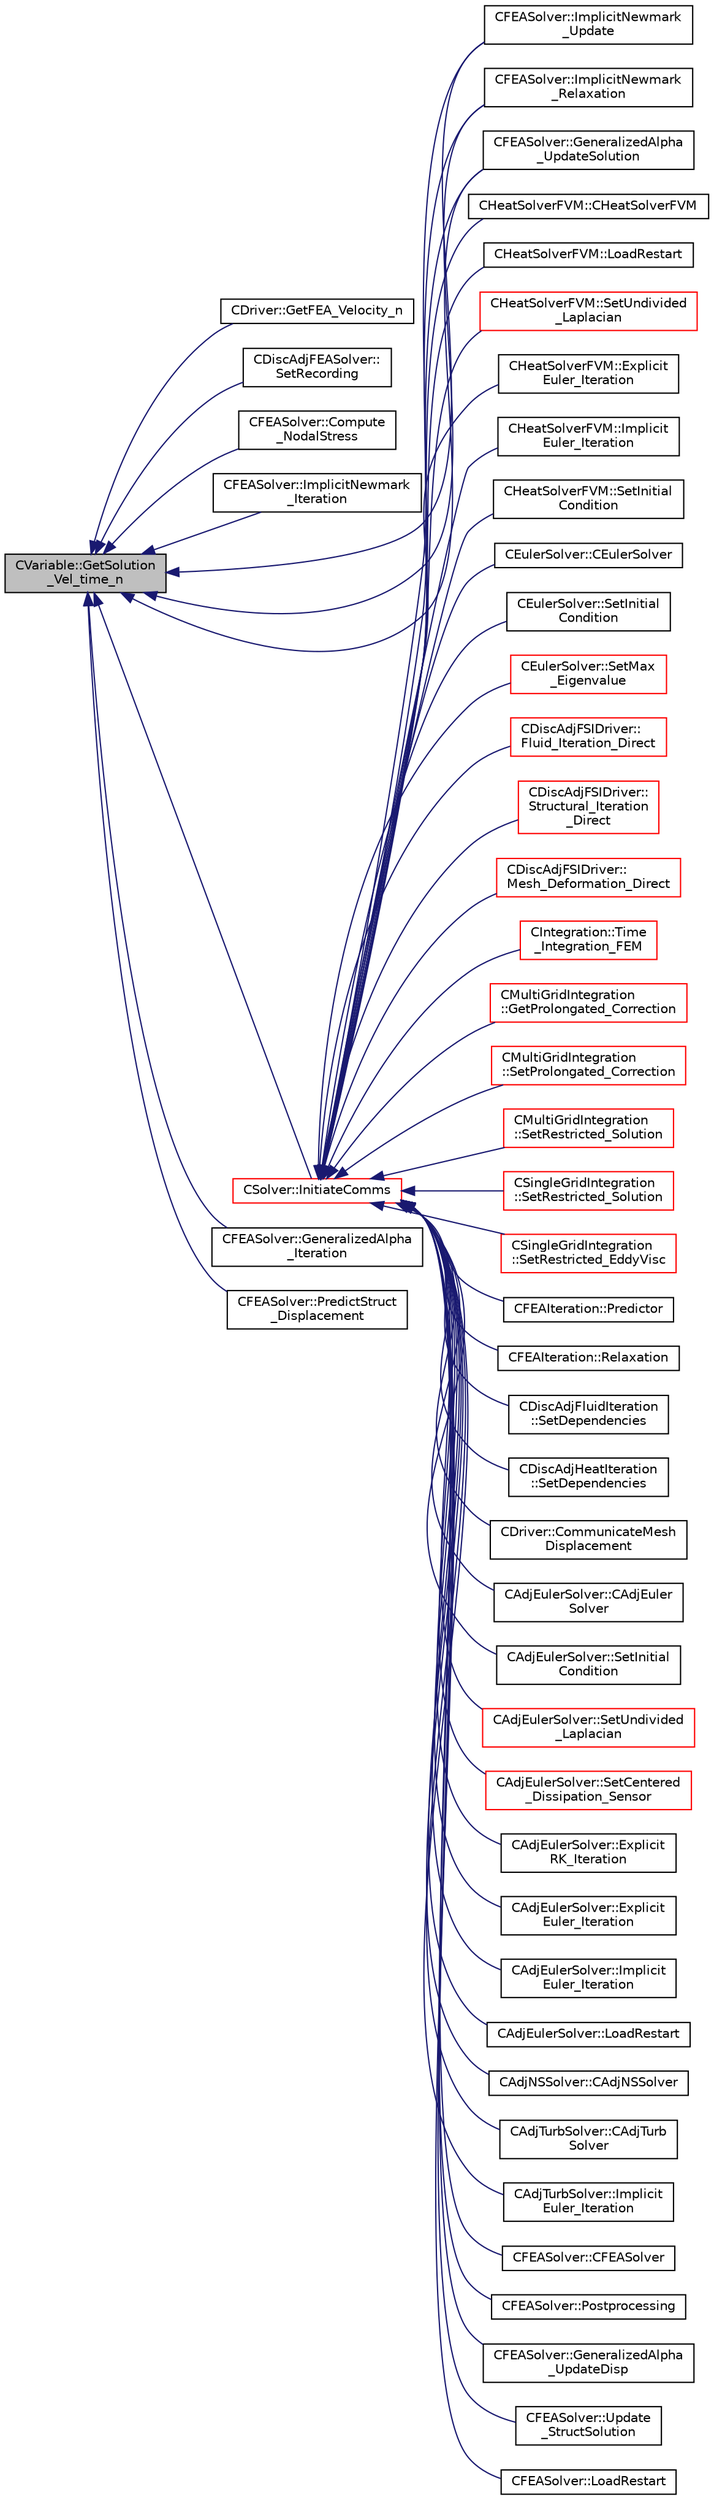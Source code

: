 digraph "CVariable::GetSolution_Vel_time_n"
{
  edge [fontname="Helvetica",fontsize="10",labelfontname="Helvetica",labelfontsize="10"];
  node [fontname="Helvetica",fontsize="10",shape=record];
  rankdir="LR";
  Node3564 [label="CVariable::GetSolution\l_Vel_time_n",height=0.2,width=0.4,color="black", fillcolor="grey75", style="filled", fontcolor="black"];
  Node3564 -> Node3565 [dir="back",color="midnightblue",fontsize="10",style="solid",fontname="Helvetica"];
  Node3565 [label="CDriver::GetFEA_Velocity_n",height=0.2,width=0.4,color="black", fillcolor="white", style="filled",URL="$class_c_driver.html#a0070e81e6cfa364e263d6564840f2765",tooltip="Return the velocities from the FEA Solver. "];
  Node3564 -> Node3566 [dir="back",color="midnightblue",fontsize="10",style="solid",fontname="Helvetica"];
  Node3566 [label="CDiscAdjFEASolver::\lSetRecording",height=0.2,width=0.4,color="black", fillcolor="white", style="filled",URL="$class_c_disc_adj_f_e_a_solver.html#a3aa3cdeeabde58197282da02e36247b5",tooltip="Prepare the solver for a new recording. "];
  Node3564 -> Node3567 [dir="back",color="midnightblue",fontsize="10",style="solid",fontname="Helvetica"];
  Node3567 [label="CFEASolver::Compute\l_NodalStress",height=0.2,width=0.4,color="black", fillcolor="white", style="filled",URL="$class_c_f_e_a_solver.html#a62ca6eda046cfa13437ce136aa27dfee",tooltip="Compute the stress at the nodes for output purposes. "];
  Node3564 -> Node3568 [dir="back",color="midnightblue",fontsize="10",style="solid",fontname="Helvetica"];
  Node3568 [label="CFEASolver::ImplicitNewmark\l_Iteration",height=0.2,width=0.4,color="black", fillcolor="white", style="filled",URL="$class_c_f_e_a_solver.html#aa83ba08ae1eb93bd08512fd4b212d7bc",tooltip="Iterate using an implicit Newmark solver. "];
  Node3564 -> Node3569 [dir="back",color="midnightblue",fontsize="10",style="solid",fontname="Helvetica"];
  Node3569 [label="CFEASolver::ImplicitNewmark\l_Update",height=0.2,width=0.4,color="black", fillcolor="white", style="filled",URL="$class_c_f_e_a_solver.html#ae2afb9595361d9ead55f76ae5d89df02",tooltip="Update the solution using an implicit Newmark solver. "];
  Node3564 -> Node3570 [dir="back",color="midnightblue",fontsize="10",style="solid",fontname="Helvetica"];
  Node3570 [label="CFEASolver::ImplicitNewmark\l_Relaxation",height=0.2,width=0.4,color="black", fillcolor="white", style="filled",URL="$class_c_f_e_a_solver.html#afc818eebdc8cd168090a1abd5764425f",tooltip="A virtual member. "];
  Node3564 -> Node3571 [dir="back",color="midnightblue",fontsize="10",style="solid",fontname="Helvetica"];
  Node3571 [label="CFEASolver::GeneralizedAlpha\l_Iteration",height=0.2,width=0.4,color="black", fillcolor="white", style="filled",URL="$class_c_f_e_a_solver.html#a78a7858bc1a78f4aa8c8ed748f270966",tooltip="Iterate using an implicit Generalized Alpha solver. "];
  Node3564 -> Node3572 [dir="back",color="midnightblue",fontsize="10",style="solid",fontname="Helvetica"];
  Node3572 [label="CFEASolver::GeneralizedAlpha\l_UpdateSolution",height=0.2,width=0.4,color="black", fillcolor="white", style="filled",URL="$class_c_f_e_a_solver.html#ae2bac89cd2c2b5c052f21b1815ce0348",tooltip="Update the solution using an implicit Generalized Alpha solver. "];
  Node3564 -> Node3573 [dir="back",color="midnightblue",fontsize="10",style="solid",fontname="Helvetica"];
  Node3573 [label="CFEASolver::PredictStruct\l_Displacement",height=0.2,width=0.4,color="black", fillcolor="white", style="filled",URL="$class_c_f_e_a_solver.html#ab8b79fc37aa3049aff044a2258a6731a",tooltip="Predictor for structural displacements based on previous iterations. "];
  Node3564 -> Node3574 [dir="back",color="midnightblue",fontsize="10",style="solid",fontname="Helvetica"];
  Node3574 [label="CSolver::InitiateComms",height=0.2,width=0.4,color="red", fillcolor="white", style="filled",URL="$class_c_solver.html#a68ef94bc50683bd1f1d750b4a8cb7351",tooltip="Routine to load a solver quantity into the data structures for MPI point-to-point communication and t..."];
  Node3574 -> Node3575 [dir="back",color="midnightblue",fontsize="10",style="solid",fontname="Helvetica"];
  Node3575 [label="CDiscAdjFSIDriver::\lFluid_Iteration_Direct",height=0.2,width=0.4,color="red", fillcolor="white", style="filled",URL="$class_c_disc_adj_f_s_i_driver.html#aade7f9d8b7f7f1ddccfdc62d3b1fdaa8",tooltip="Run a direct flow iteration. "];
  Node3574 -> Node3580 [dir="back",color="midnightblue",fontsize="10",style="solid",fontname="Helvetica"];
  Node3580 [label="CDiscAdjFSIDriver::\lStructural_Iteration\l_Direct",height=0.2,width=0.4,color="red", fillcolor="white", style="filled",URL="$class_c_disc_adj_f_s_i_driver.html#aef8192d6dd5451f1e496e9847c2c5c65",tooltip="Run a direct structural iteration. "];
  Node3574 -> Node3581 [dir="back",color="midnightblue",fontsize="10",style="solid",fontname="Helvetica"];
  Node3581 [label="CDiscAdjFSIDriver::\lMesh_Deformation_Direct",height=0.2,width=0.4,color="red", fillcolor="white", style="filled",URL="$class_c_disc_adj_f_s_i_driver.html#ad683500d6b3773af342165b1b18f5c59",tooltip="Run a direct mesh deformation. "];
  Node3574 -> Node3582 [dir="back",color="midnightblue",fontsize="10",style="solid",fontname="Helvetica"];
  Node3582 [label="CIntegration::Time\l_Integration_FEM",height=0.2,width=0.4,color="red", fillcolor="white", style="filled",URL="$class_c_integration.html#a4ac7acdec8fdf941a4efc90b3f82a68c",tooltip="Do the time integration (explicit or implicit) of the numerical system on a FEM framework. "];
  Node3574 -> Node3584 [dir="back",color="midnightblue",fontsize="10",style="solid",fontname="Helvetica"];
  Node3584 [label="CMultiGridIntegration\l::GetProlongated_Correction",height=0.2,width=0.4,color="red", fillcolor="white", style="filled",URL="$class_c_multi_grid_integration.html#a29bf9a6e27f43e6b71704d05105a648d",tooltip="Compute the fine grid correction from the coarse solution. "];
  Node3574 -> Node3587 [dir="back",color="midnightblue",fontsize="10",style="solid",fontname="Helvetica"];
  Node3587 [label="CMultiGridIntegration\l::SetProlongated_Correction",height=0.2,width=0.4,color="red", fillcolor="white", style="filled",URL="$class_c_multi_grid_integration.html#a5d0d450972f5c004596b3f0abdae3015",tooltip="Set the value of the corrected fine grid solution. "];
  Node3574 -> Node3588 [dir="back",color="midnightblue",fontsize="10",style="solid",fontname="Helvetica"];
  Node3588 [label="CMultiGridIntegration\l::SetRestricted_Solution",height=0.2,width=0.4,color="red", fillcolor="white", style="filled",URL="$class_c_multi_grid_integration.html#a57c0f097c58c1d36ef8156b91350fd60",tooltip="Restrict solution from fine grid to a coarse grid. "];
  Node3574 -> Node3589 [dir="back",color="midnightblue",fontsize="10",style="solid",fontname="Helvetica"];
  Node3589 [label="CSingleGridIntegration\l::SetRestricted_Solution",height=0.2,width=0.4,color="red", fillcolor="white", style="filled",URL="$class_c_single_grid_integration.html#a035bbc4f261b680a4a651aa0af69437b",tooltip="Restrict solution from fine grid to a coarse grid. "];
  Node3574 -> Node3591 [dir="back",color="midnightblue",fontsize="10",style="solid",fontname="Helvetica"];
  Node3591 [label="CSingleGridIntegration\l::SetRestricted_EddyVisc",height=0.2,width=0.4,color="red", fillcolor="white", style="filled",URL="$class_c_single_grid_integration.html#ae875067fdaf103c36391ea21343e1731",tooltip="Restrict solution from fine grid to a coarse grid. "];
  Node3574 -> Node3592 [dir="back",color="midnightblue",fontsize="10",style="solid",fontname="Helvetica"];
  Node3592 [label="CFEAIteration::Predictor",height=0.2,width=0.4,color="black", fillcolor="white", style="filled",URL="$class_c_f_e_a_iteration.html#a00a378c1b0d9b95b250e208bcf1f420e",tooltip="Predictor. "];
  Node3574 -> Node3593 [dir="back",color="midnightblue",fontsize="10",style="solid",fontname="Helvetica"];
  Node3593 [label="CFEAIteration::Relaxation",height=0.2,width=0.4,color="black", fillcolor="white", style="filled",URL="$class_c_f_e_a_iteration.html#a840bd377c7050c57cb5f81799669b59f",tooltip="Relaxation. "];
  Node3574 -> Node3594 [dir="back",color="midnightblue",fontsize="10",style="solid",fontname="Helvetica"];
  Node3594 [label="CDiscAdjFluidIteration\l::SetDependencies",height=0.2,width=0.4,color="black", fillcolor="white", style="filled",URL="$class_c_disc_adj_fluid_iteration.html#aad302b77466b001d380ca8766ba8d85c",tooltip="Compute necessary variables that depend on the conservative variables or the mesh node positions (e..."];
  Node3574 -> Node3595 [dir="back",color="midnightblue",fontsize="10",style="solid",fontname="Helvetica"];
  Node3595 [label="CDiscAdjHeatIteration\l::SetDependencies",height=0.2,width=0.4,color="black", fillcolor="white", style="filled",URL="$class_c_disc_adj_heat_iteration.html#a8098b35364d0a2a7b1fa31850714e359",tooltip="Compute necessary variables that depend on the conservative variables or the mesh node positions (e..."];
  Node3574 -> Node3596 [dir="back",color="midnightblue",fontsize="10",style="solid",fontname="Helvetica"];
  Node3596 [label="CDriver::CommunicateMesh\lDisplacement",height=0.2,width=0.4,color="black", fillcolor="white", style="filled",URL="$class_c_driver.html#ab7774dbeec50826a830714585aa45740",tooltip="Communicate the boundary mesh displacements in a python call. "];
  Node3574 -> Node3597 [dir="back",color="midnightblue",fontsize="10",style="solid",fontname="Helvetica"];
  Node3597 [label="CAdjEulerSolver::CAdjEuler\lSolver",height=0.2,width=0.4,color="black", fillcolor="white", style="filled",URL="$class_c_adj_euler_solver.html#a0a739888df9436d4707665d152a7af1a"];
  Node3574 -> Node3598 [dir="back",color="midnightblue",fontsize="10",style="solid",fontname="Helvetica"];
  Node3598 [label="CAdjEulerSolver::SetInitial\lCondition",height=0.2,width=0.4,color="black", fillcolor="white", style="filled",URL="$class_c_adj_euler_solver.html#a9b83036ab8c37a1b24350704dcfeaeb3",tooltip="Set the initial condition for the Euler Equations. "];
  Node3574 -> Node3599 [dir="back",color="midnightblue",fontsize="10",style="solid",fontname="Helvetica"];
  Node3599 [label="CAdjEulerSolver::SetUndivided\l_Laplacian",height=0.2,width=0.4,color="red", fillcolor="white", style="filled",URL="$class_c_adj_euler_solver.html#a1872318f659d74b4e12d669095ee57b5",tooltip="Compute the undivided laplacian for the adjoint solution. "];
  Node3574 -> Node3602 [dir="back",color="midnightblue",fontsize="10",style="solid",fontname="Helvetica"];
  Node3602 [label="CAdjEulerSolver::SetCentered\l_Dissipation_Sensor",height=0.2,width=0.4,color="red", fillcolor="white", style="filled",URL="$class_c_adj_euler_solver.html#af1b72ed76900f821d2f51942cb4252db",tooltip="Compute the sensor for higher order dissipation control in rotating problems. "];
  Node3574 -> Node3603 [dir="back",color="midnightblue",fontsize="10",style="solid",fontname="Helvetica"];
  Node3603 [label="CAdjEulerSolver::Explicit\lRK_Iteration",height=0.2,width=0.4,color="black", fillcolor="white", style="filled",URL="$class_c_adj_euler_solver.html#a83de159f4bd062c776f07d087414a9cf",tooltip="Update the solution using a Runge-Kutta strategy. "];
  Node3574 -> Node3604 [dir="back",color="midnightblue",fontsize="10",style="solid",fontname="Helvetica"];
  Node3604 [label="CAdjEulerSolver::Explicit\lEuler_Iteration",height=0.2,width=0.4,color="black", fillcolor="white", style="filled",URL="$class_c_adj_euler_solver.html#a2863f1ed56105b595204ac31b3dab66b",tooltip="Update the solution using a explicit Euler scheme. "];
  Node3574 -> Node3605 [dir="back",color="midnightblue",fontsize="10",style="solid",fontname="Helvetica"];
  Node3605 [label="CAdjEulerSolver::Implicit\lEuler_Iteration",height=0.2,width=0.4,color="black", fillcolor="white", style="filled",URL="$class_c_adj_euler_solver.html#af64f459bce9498b1d19d8a645d0bc2c3",tooltip="Update the solution using an implicit solver. "];
  Node3574 -> Node3606 [dir="back",color="midnightblue",fontsize="10",style="solid",fontname="Helvetica"];
  Node3606 [label="CAdjEulerSolver::LoadRestart",height=0.2,width=0.4,color="black", fillcolor="white", style="filled",URL="$class_c_adj_euler_solver.html#acaf1ae2d6c07b492ab1eeca389881731",tooltip="Load a solution from a restart file. "];
  Node3574 -> Node3607 [dir="back",color="midnightblue",fontsize="10",style="solid",fontname="Helvetica"];
  Node3607 [label="CAdjNSSolver::CAdjNSSolver",height=0.2,width=0.4,color="black", fillcolor="white", style="filled",URL="$class_c_adj_n_s_solver.html#a323f1dc7c0b9fe00d1911eeeea365d46"];
  Node3574 -> Node3608 [dir="back",color="midnightblue",fontsize="10",style="solid",fontname="Helvetica"];
  Node3608 [label="CAdjTurbSolver::CAdjTurb\lSolver",height=0.2,width=0.4,color="black", fillcolor="white", style="filled",URL="$class_c_adj_turb_solver.html#a621bdae0b081f25a67425cc037cd90a2"];
  Node3574 -> Node3609 [dir="back",color="midnightblue",fontsize="10",style="solid",fontname="Helvetica"];
  Node3609 [label="CAdjTurbSolver::Implicit\lEuler_Iteration",height=0.2,width=0.4,color="black", fillcolor="white", style="filled",URL="$class_c_adj_turb_solver.html#a2c2657818c6ecfb7984c70bf079accd3",tooltip="Update the solution using an implicit solver. "];
  Node3574 -> Node3610 [dir="back",color="midnightblue",fontsize="10",style="solid",fontname="Helvetica"];
  Node3610 [label="CFEASolver::CFEASolver",height=0.2,width=0.4,color="black", fillcolor="white", style="filled",URL="$class_c_f_e_a_solver.html#a1d4c7d17d9c7143d3079fc78fae1599d"];
  Node3574 -> Node3611 [dir="back",color="midnightblue",fontsize="10",style="solid",fontname="Helvetica"];
  Node3611 [label="CFEASolver::Postprocessing",height=0.2,width=0.4,color="black", fillcolor="white", style="filled",URL="$class_c_f_e_a_solver.html#a582bf776db03d18a985936fff4c16644",tooltip="Postprocessing. "];
  Node3574 -> Node3569 [dir="back",color="midnightblue",fontsize="10",style="solid",fontname="Helvetica"];
  Node3574 -> Node3570 [dir="back",color="midnightblue",fontsize="10",style="solid",fontname="Helvetica"];
  Node3574 -> Node3612 [dir="back",color="midnightblue",fontsize="10",style="solid",fontname="Helvetica"];
  Node3612 [label="CFEASolver::GeneralizedAlpha\l_UpdateDisp",height=0.2,width=0.4,color="black", fillcolor="white", style="filled",URL="$class_c_f_e_a_solver.html#afe622d2f1e07a01baeaebc52cb7fcd45",tooltip="Update the solution using an implicit Generalized Alpha solver. "];
  Node3574 -> Node3572 [dir="back",color="midnightblue",fontsize="10",style="solid",fontname="Helvetica"];
  Node3574 -> Node3613 [dir="back",color="midnightblue",fontsize="10",style="solid",fontname="Helvetica"];
  Node3613 [label="CFEASolver::Update\l_StructSolution",height=0.2,width=0.4,color="black", fillcolor="white", style="filled",URL="$class_c_f_e_a_solver.html#a564968575d62fc76612e8be5804652bd",tooltip="Aitken&#39;s relaxation of the solution. "];
  Node3574 -> Node3614 [dir="back",color="midnightblue",fontsize="10",style="solid",fontname="Helvetica"];
  Node3614 [label="CFEASolver::LoadRestart",height=0.2,width=0.4,color="black", fillcolor="white", style="filled",URL="$class_c_f_e_a_solver.html#a5f70ded742a6204f439628d029ac294a",tooltip="Load a solution from a restart file. "];
  Node3574 -> Node3615 [dir="back",color="midnightblue",fontsize="10",style="solid",fontname="Helvetica"];
  Node3615 [label="CHeatSolverFVM::CHeatSolverFVM",height=0.2,width=0.4,color="black", fillcolor="white", style="filled",URL="$class_c_heat_solver_f_v_m.html#a42af03c3f465c905fbc3ecbee398f5be",tooltip="Constructor of the class. "];
  Node3574 -> Node3616 [dir="back",color="midnightblue",fontsize="10",style="solid",fontname="Helvetica"];
  Node3616 [label="CHeatSolverFVM::LoadRestart",height=0.2,width=0.4,color="black", fillcolor="white", style="filled",URL="$class_c_heat_solver_f_v_m.html#a206fdd2ca3b6c1a050945a07dc38bd80",tooltip="Load a solution from a restart file. "];
  Node3574 -> Node3617 [dir="back",color="midnightblue",fontsize="10",style="solid",fontname="Helvetica"];
  Node3617 [label="CHeatSolverFVM::SetUndivided\l_Laplacian",height=0.2,width=0.4,color="red", fillcolor="white", style="filled",URL="$class_c_heat_solver_f_v_m.html#a62fe1f80d82f024d872943869e2fef83",tooltip="Compute the undivided laplacian for the solution. "];
  Node3574 -> Node3619 [dir="back",color="midnightblue",fontsize="10",style="solid",fontname="Helvetica"];
  Node3619 [label="CHeatSolverFVM::Explicit\lEuler_Iteration",height=0.2,width=0.4,color="black", fillcolor="white", style="filled",URL="$class_c_heat_solver_f_v_m.html#ac72e3e231d74967d368bf1cb7345535a",tooltip="Update the solution using an explicit solver. "];
  Node3574 -> Node3620 [dir="back",color="midnightblue",fontsize="10",style="solid",fontname="Helvetica"];
  Node3620 [label="CHeatSolverFVM::Implicit\lEuler_Iteration",height=0.2,width=0.4,color="black", fillcolor="white", style="filled",URL="$class_c_heat_solver_f_v_m.html#a604f660ae9da06eae59363f83a98843e",tooltip="Update the solution using an implicit solver. "];
  Node3574 -> Node3621 [dir="back",color="midnightblue",fontsize="10",style="solid",fontname="Helvetica"];
  Node3621 [label="CHeatSolverFVM::SetInitial\lCondition",height=0.2,width=0.4,color="black", fillcolor="white", style="filled",URL="$class_c_heat_solver_f_v_m.html#ad7abcac73bd5dbcaea0bb053a24fd571",tooltip="Set the initial condition for the FEM structural problem. "];
  Node3574 -> Node3622 [dir="back",color="midnightblue",fontsize="10",style="solid",fontname="Helvetica"];
  Node3622 [label="CEulerSolver::CEulerSolver",height=0.2,width=0.4,color="black", fillcolor="white", style="filled",URL="$class_c_euler_solver.html#ae1e74218b4e943111b100d7ddcbd4db9"];
  Node3574 -> Node3623 [dir="back",color="midnightblue",fontsize="10",style="solid",fontname="Helvetica"];
  Node3623 [label="CEulerSolver::SetInitial\lCondition",height=0.2,width=0.4,color="black", fillcolor="white", style="filled",URL="$class_c_euler_solver.html#acd432e102632a115b8a1821f58b21340",tooltip="Set the initial condition for the Euler Equations. "];
  Node3574 -> Node3624 [dir="back",color="midnightblue",fontsize="10",style="solid",fontname="Helvetica"];
  Node3624 [label="CEulerSolver::SetMax\l_Eigenvalue",height=0.2,width=0.4,color="red", fillcolor="white", style="filled",URL="$class_c_euler_solver.html#a76f7fdf349ae41c6f0cf4df82b571fb1",tooltip="Compute the max eigenvalue. "];
}
